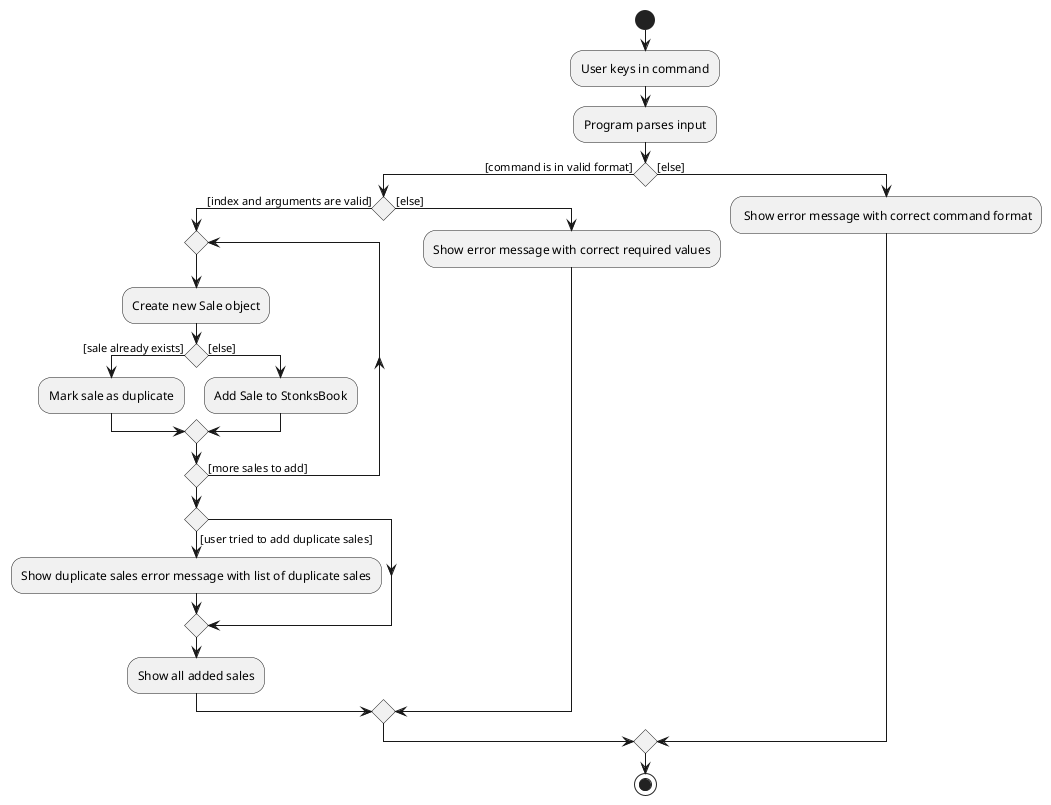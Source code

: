 @startuml
start
:User keys in command;

'Since the beta syntax does not support placing the condition outside the
'diamond we place it as the true branch instead.

:Program parses input;

if () then ([command is in valid format])
    if () then ([index and arguments are valid])
        repeat
            :Create new Sale object;
            if () then ([sale already exists])
                :Mark sale as duplicate;
            else ([else])
                :Add Sale to StonksBook;
            endif
        repeat while () is ([more sales to add])
        if () then ([user tried to add duplicate sales])
            :Show duplicate sales error message with list of duplicate sales;
        endif
        :Show all added sales;
    else ([else])
        :Show error message with correct required values;
    endif
else ([else])
    : Show error message with correct command format;
endif

stop
@enduml

